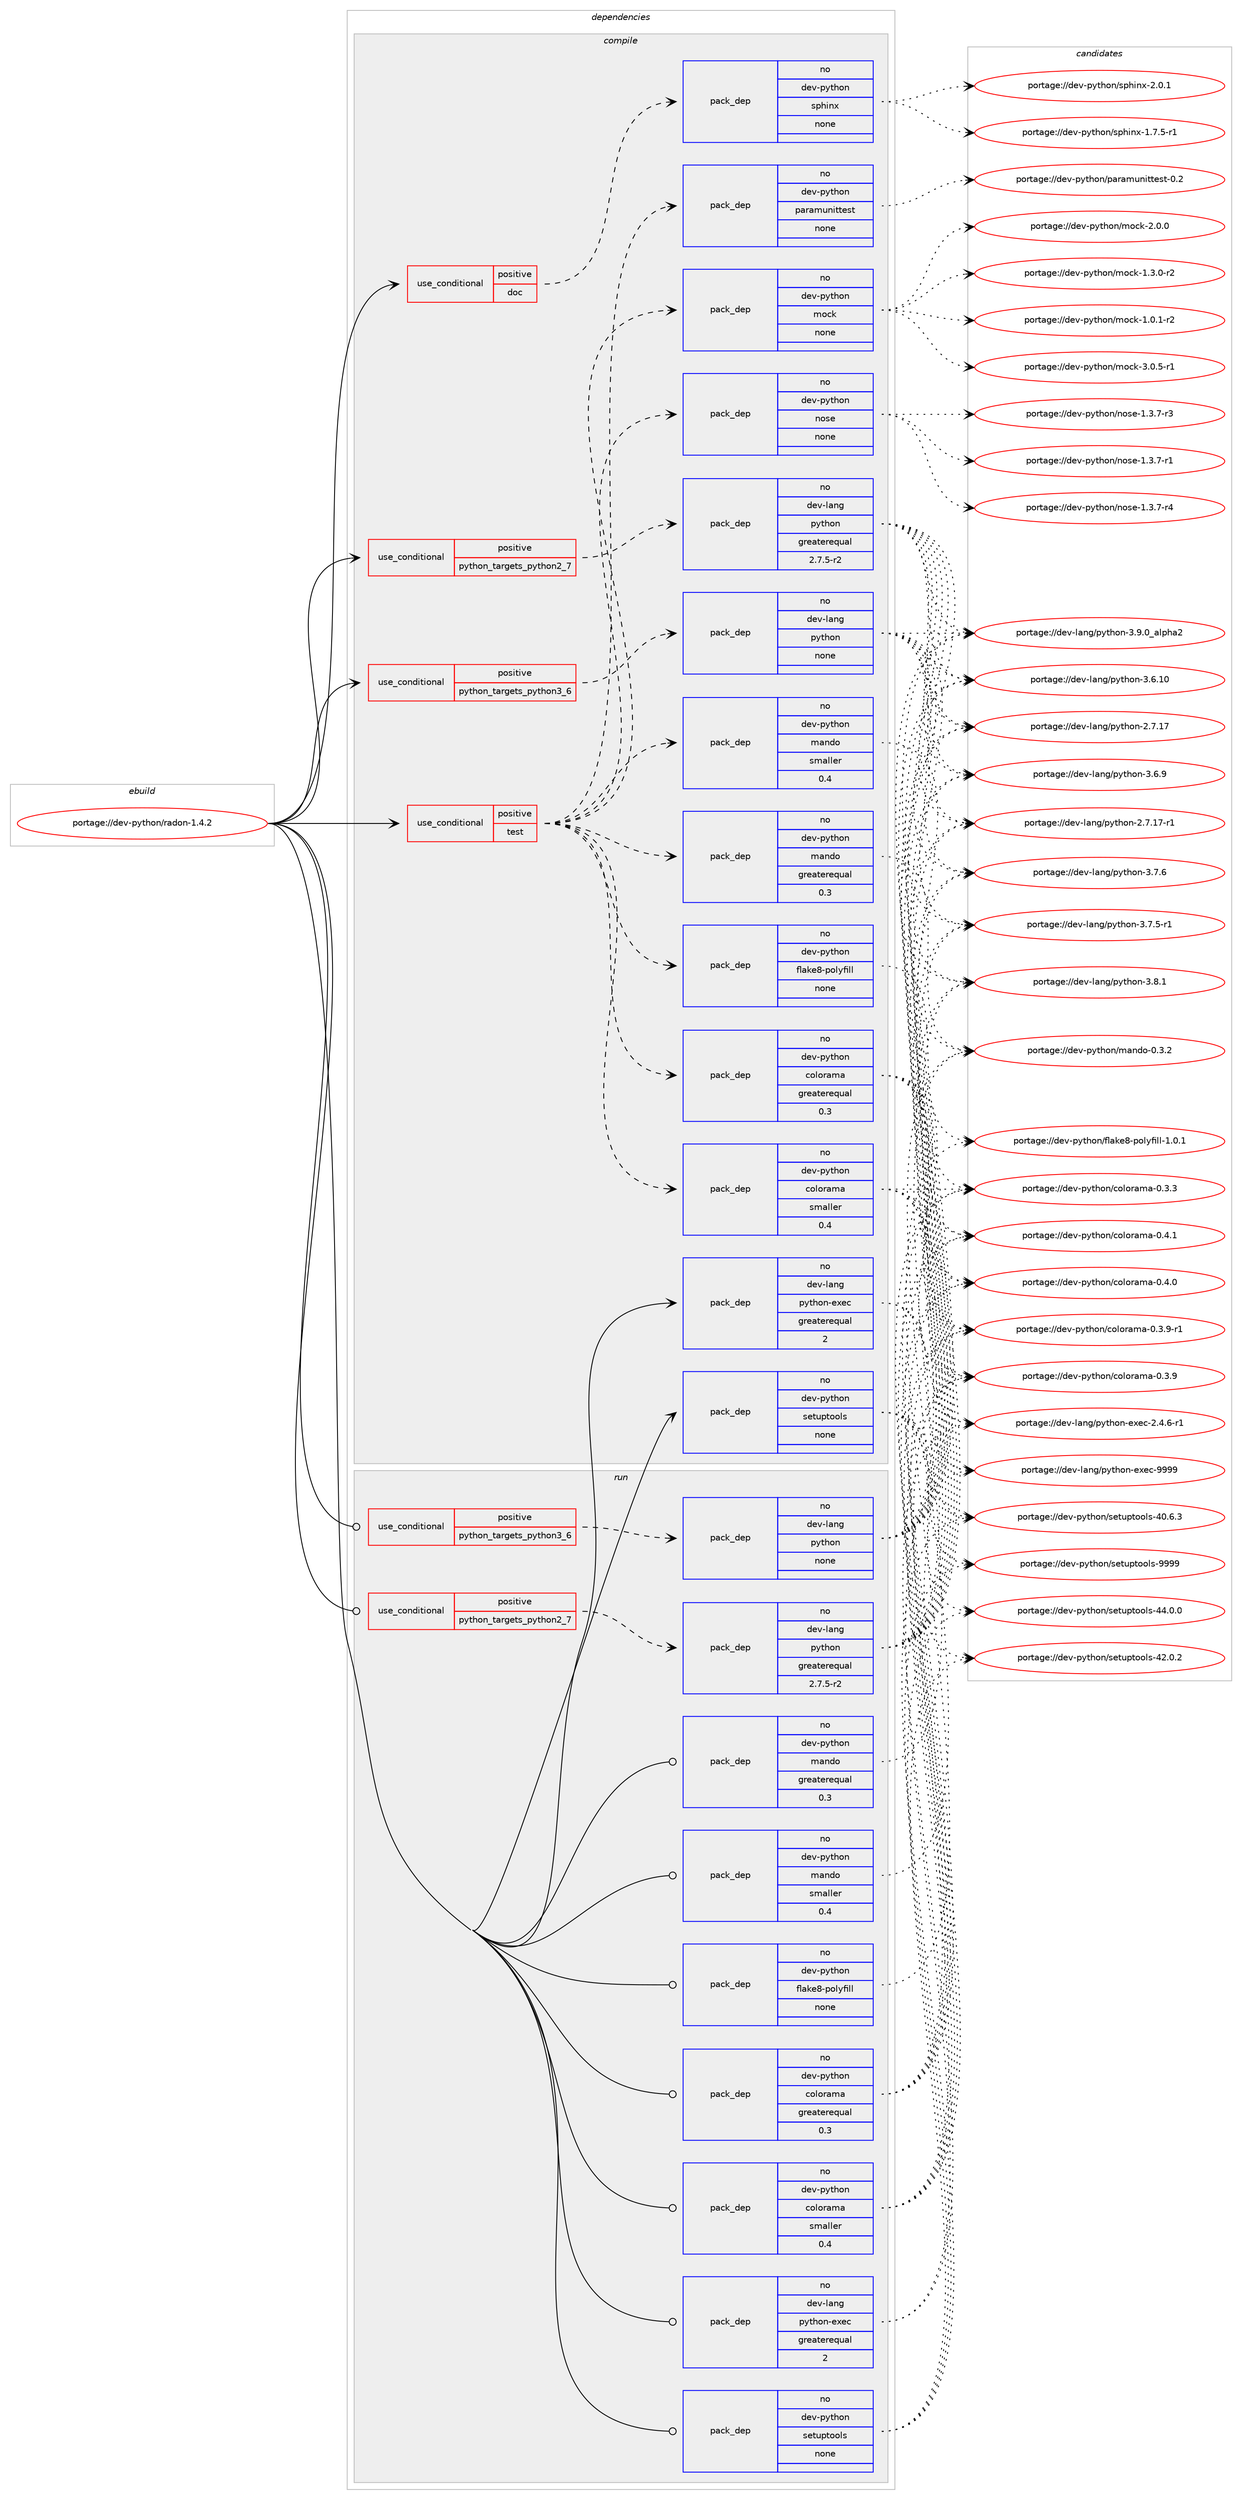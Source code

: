 digraph prolog {

# *************
# Graph options
# *************

newrank=true;
concentrate=true;
compound=true;
graph [rankdir=LR,fontname=Helvetica,fontsize=10,ranksep=1.5];#, ranksep=2.5, nodesep=0.2];
edge  [arrowhead=vee];
node  [fontname=Helvetica,fontsize=10];

# **********
# The ebuild
# **********

subgraph cluster_leftcol {
color=gray;
label=<<i>ebuild</i>>;
id [label="portage://dev-python/radon-1.4.2", color=red, width=4, href="../dev-python/radon-1.4.2.svg"];
}

# ****************
# The dependencies
# ****************

subgraph cluster_midcol {
color=gray;
label=<<i>dependencies</i>>;
subgraph cluster_compile {
fillcolor="#eeeeee";
style=filled;
label=<<i>compile</i>>;
subgraph cond106989 {
dependency429046 [label=<<TABLE BORDER="0" CELLBORDER="1" CELLSPACING="0" CELLPADDING="4"><TR><TD ROWSPAN="3" CELLPADDING="10">use_conditional</TD></TR><TR><TD>positive</TD></TR><TR><TD>doc</TD></TR></TABLE>>, shape=none, color=red];
subgraph pack317156 {
dependency429047 [label=<<TABLE BORDER="0" CELLBORDER="1" CELLSPACING="0" CELLPADDING="4" WIDTH="220"><TR><TD ROWSPAN="6" CELLPADDING="30">pack_dep</TD></TR><TR><TD WIDTH="110">no</TD></TR><TR><TD>dev-python</TD></TR><TR><TD>sphinx</TD></TR><TR><TD>none</TD></TR><TR><TD></TD></TR></TABLE>>, shape=none, color=blue];
}
dependency429046:e -> dependency429047:w [weight=20,style="dashed",arrowhead="vee"];
}
id:e -> dependency429046:w [weight=20,style="solid",arrowhead="vee"];
subgraph cond106990 {
dependency429048 [label=<<TABLE BORDER="0" CELLBORDER="1" CELLSPACING="0" CELLPADDING="4"><TR><TD ROWSPAN="3" CELLPADDING="10">use_conditional</TD></TR><TR><TD>positive</TD></TR><TR><TD>python_targets_python2_7</TD></TR></TABLE>>, shape=none, color=red];
subgraph pack317157 {
dependency429049 [label=<<TABLE BORDER="0" CELLBORDER="1" CELLSPACING="0" CELLPADDING="4" WIDTH="220"><TR><TD ROWSPAN="6" CELLPADDING="30">pack_dep</TD></TR><TR><TD WIDTH="110">no</TD></TR><TR><TD>dev-lang</TD></TR><TR><TD>python</TD></TR><TR><TD>greaterequal</TD></TR><TR><TD>2.7.5-r2</TD></TR></TABLE>>, shape=none, color=blue];
}
dependency429048:e -> dependency429049:w [weight=20,style="dashed",arrowhead="vee"];
}
id:e -> dependency429048:w [weight=20,style="solid",arrowhead="vee"];
subgraph cond106991 {
dependency429050 [label=<<TABLE BORDER="0" CELLBORDER="1" CELLSPACING="0" CELLPADDING="4"><TR><TD ROWSPAN="3" CELLPADDING="10">use_conditional</TD></TR><TR><TD>positive</TD></TR><TR><TD>python_targets_python3_6</TD></TR></TABLE>>, shape=none, color=red];
subgraph pack317158 {
dependency429051 [label=<<TABLE BORDER="0" CELLBORDER="1" CELLSPACING="0" CELLPADDING="4" WIDTH="220"><TR><TD ROWSPAN="6" CELLPADDING="30">pack_dep</TD></TR><TR><TD WIDTH="110">no</TD></TR><TR><TD>dev-lang</TD></TR><TR><TD>python</TD></TR><TR><TD>none</TD></TR><TR><TD></TD></TR></TABLE>>, shape=none, color=blue];
}
dependency429050:e -> dependency429051:w [weight=20,style="dashed",arrowhead="vee"];
}
id:e -> dependency429050:w [weight=20,style="solid",arrowhead="vee"];
subgraph cond106992 {
dependency429052 [label=<<TABLE BORDER="0" CELLBORDER="1" CELLSPACING="0" CELLPADDING="4"><TR><TD ROWSPAN="3" CELLPADDING="10">use_conditional</TD></TR><TR><TD>positive</TD></TR><TR><TD>test</TD></TR></TABLE>>, shape=none, color=red];
subgraph pack317159 {
dependency429053 [label=<<TABLE BORDER="0" CELLBORDER="1" CELLSPACING="0" CELLPADDING="4" WIDTH="220"><TR><TD ROWSPAN="6" CELLPADDING="30">pack_dep</TD></TR><TR><TD WIDTH="110">no</TD></TR><TR><TD>dev-python</TD></TR><TR><TD>colorama</TD></TR><TR><TD>greaterequal</TD></TR><TR><TD>0.3</TD></TR></TABLE>>, shape=none, color=blue];
}
dependency429052:e -> dependency429053:w [weight=20,style="dashed",arrowhead="vee"];
subgraph pack317160 {
dependency429054 [label=<<TABLE BORDER="0" CELLBORDER="1" CELLSPACING="0" CELLPADDING="4" WIDTH="220"><TR><TD ROWSPAN="6" CELLPADDING="30">pack_dep</TD></TR><TR><TD WIDTH="110">no</TD></TR><TR><TD>dev-python</TD></TR><TR><TD>colorama</TD></TR><TR><TD>smaller</TD></TR><TR><TD>0.4</TD></TR></TABLE>>, shape=none, color=blue];
}
dependency429052:e -> dependency429054:w [weight=20,style="dashed",arrowhead="vee"];
subgraph pack317161 {
dependency429055 [label=<<TABLE BORDER="0" CELLBORDER="1" CELLSPACING="0" CELLPADDING="4" WIDTH="220"><TR><TD ROWSPAN="6" CELLPADDING="30">pack_dep</TD></TR><TR><TD WIDTH="110">no</TD></TR><TR><TD>dev-python</TD></TR><TR><TD>flake8-polyfill</TD></TR><TR><TD>none</TD></TR><TR><TD></TD></TR></TABLE>>, shape=none, color=blue];
}
dependency429052:e -> dependency429055:w [weight=20,style="dashed",arrowhead="vee"];
subgraph pack317162 {
dependency429056 [label=<<TABLE BORDER="0" CELLBORDER="1" CELLSPACING="0" CELLPADDING="4" WIDTH="220"><TR><TD ROWSPAN="6" CELLPADDING="30">pack_dep</TD></TR><TR><TD WIDTH="110">no</TD></TR><TR><TD>dev-python</TD></TR><TR><TD>mando</TD></TR><TR><TD>greaterequal</TD></TR><TR><TD>0.3</TD></TR></TABLE>>, shape=none, color=blue];
}
dependency429052:e -> dependency429056:w [weight=20,style="dashed",arrowhead="vee"];
subgraph pack317163 {
dependency429057 [label=<<TABLE BORDER="0" CELLBORDER="1" CELLSPACING="0" CELLPADDING="4" WIDTH="220"><TR><TD ROWSPAN="6" CELLPADDING="30">pack_dep</TD></TR><TR><TD WIDTH="110">no</TD></TR><TR><TD>dev-python</TD></TR><TR><TD>mando</TD></TR><TR><TD>smaller</TD></TR><TR><TD>0.4</TD></TR></TABLE>>, shape=none, color=blue];
}
dependency429052:e -> dependency429057:w [weight=20,style="dashed",arrowhead="vee"];
subgraph pack317164 {
dependency429058 [label=<<TABLE BORDER="0" CELLBORDER="1" CELLSPACING="0" CELLPADDING="4" WIDTH="220"><TR><TD ROWSPAN="6" CELLPADDING="30">pack_dep</TD></TR><TR><TD WIDTH="110">no</TD></TR><TR><TD>dev-python</TD></TR><TR><TD>nose</TD></TR><TR><TD>none</TD></TR><TR><TD></TD></TR></TABLE>>, shape=none, color=blue];
}
dependency429052:e -> dependency429058:w [weight=20,style="dashed",arrowhead="vee"];
subgraph pack317165 {
dependency429059 [label=<<TABLE BORDER="0" CELLBORDER="1" CELLSPACING="0" CELLPADDING="4" WIDTH="220"><TR><TD ROWSPAN="6" CELLPADDING="30">pack_dep</TD></TR><TR><TD WIDTH="110">no</TD></TR><TR><TD>dev-python</TD></TR><TR><TD>mock</TD></TR><TR><TD>none</TD></TR><TR><TD></TD></TR></TABLE>>, shape=none, color=blue];
}
dependency429052:e -> dependency429059:w [weight=20,style="dashed",arrowhead="vee"];
subgraph pack317166 {
dependency429060 [label=<<TABLE BORDER="0" CELLBORDER="1" CELLSPACING="0" CELLPADDING="4" WIDTH="220"><TR><TD ROWSPAN="6" CELLPADDING="30">pack_dep</TD></TR><TR><TD WIDTH="110">no</TD></TR><TR><TD>dev-python</TD></TR><TR><TD>paramunittest</TD></TR><TR><TD>none</TD></TR><TR><TD></TD></TR></TABLE>>, shape=none, color=blue];
}
dependency429052:e -> dependency429060:w [weight=20,style="dashed",arrowhead="vee"];
}
id:e -> dependency429052:w [weight=20,style="solid",arrowhead="vee"];
subgraph pack317167 {
dependency429061 [label=<<TABLE BORDER="0" CELLBORDER="1" CELLSPACING="0" CELLPADDING="4" WIDTH="220"><TR><TD ROWSPAN="6" CELLPADDING="30">pack_dep</TD></TR><TR><TD WIDTH="110">no</TD></TR><TR><TD>dev-lang</TD></TR><TR><TD>python-exec</TD></TR><TR><TD>greaterequal</TD></TR><TR><TD>2</TD></TR></TABLE>>, shape=none, color=blue];
}
id:e -> dependency429061:w [weight=20,style="solid",arrowhead="vee"];
subgraph pack317168 {
dependency429062 [label=<<TABLE BORDER="0" CELLBORDER="1" CELLSPACING="0" CELLPADDING="4" WIDTH="220"><TR><TD ROWSPAN="6" CELLPADDING="30">pack_dep</TD></TR><TR><TD WIDTH="110">no</TD></TR><TR><TD>dev-python</TD></TR><TR><TD>setuptools</TD></TR><TR><TD>none</TD></TR><TR><TD></TD></TR></TABLE>>, shape=none, color=blue];
}
id:e -> dependency429062:w [weight=20,style="solid",arrowhead="vee"];
}
subgraph cluster_compileandrun {
fillcolor="#eeeeee";
style=filled;
label=<<i>compile and run</i>>;
}
subgraph cluster_run {
fillcolor="#eeeeee";
style=filled;
label=<<i>run</i>>;
subgraph cond106993 {
dependency429063 [label=<<TABLE BORDER="0" CELLBORDER="1" CELLSPACING="0" CELLPADDING="4"><TR><TD ROWSPAN="3" CELLPADDING="10">use_conditional</TD></TR><TR><TD>positive</TD></TR><TR><TD>python_targets_python2_7</TD></TR></TABLE>>, shape=none, color=red];
subgraph pack317169 {
dependency429064 [label=<<TABLE BORDER="0" CELLBORDER="1" CELLSPACING="0" CELLPADDING="4" WIDTH="220"><TR><TD ROWSPAN="6" CELLPADDING="30">pack_dep</TD></TR><TR><TD WIDTH="110">no</TD></TR><TR><TD>dev-lang</TD></TR><TR><TD>python</TD></TR><TR><TD>greaterequal</TD></TR><TR><TD>2.7.5-r2</TD></TR></TABLE>>, shape=none, color=blue];
}
dependency429063:e -> dependency429064:w [weight=20,style="dashed",arrowhead="vee"];
}
id:e -> dependency429063:w [weight=20,style="solid",arrowhead="odot"];
subgraph cond106994 {
dependency429065 [label=<<TABLE BORDER="0" CELLBORDER="1" CELLSPACING="0" CELLPADDING="4"><TR><TD ROWSPAN="3" CELLPADDING="10">use_conditional</TD></TR><TR><TD>positive</TD></TR><TR><TD>python_targets_python3_6</TD></TR></TABLE>>, shape=none, color=red];
subgraph pack317170 {
dependency429066 [label=<<TABLE BORDER="0" CELLBORDER="1" CELLSPACING="0" CELLPADDING="4" WIDTH="220"><TR><TD ROWSPAN="6" CELLPADDING="30">pack_dep</TD></TR><TR><TD WIDTH="110">no</TD></TR><TR><TD>dev-lang</TD></TR><TR><TD>python</TD></TR><TR><TD>none</TD></TR><TR><TD></TD></TR></TABLE>>, shape=none, color=blue];
}
dependency429065:e -> dependency429066:w [weight=20,style="dashed",arrowhead="vee"];
}
id:e -> dependency429065:w [weight=20,style="solid",arrowhead="odot"];
subgraph pack317171 {
dependency429067 [label=<<TABLE BORDER="0" CELLBORDER="1" CELLSPACING="0" CELLPADDING="4" WIDTH="220"><TR><TD ROWSPAN="6" CELLPADDING="30">pack_dep</TD></TR><TR><TD WIDTH="110">no</TD></TR><TR><TD>dev-lang</TD></TR><TR><TD>python-exec</TD></TR><TR><TD>greaterequal</TD></TR><TR><TD>2</TD></TR></TABLE>>, shape=none, color=blue];
}
id:e -> dependency429067:w [weight=20,style="solid",arrowhead="odot"];
subgraph pack317172 {
dependency429068 [label=<<TABLE BORDER="0" CELLBORDER="1" CELLSPACING="0" CELLPADDING="4" WIDTH="220"><TR><TD ROWSPAN="6" CELLPADDING="30">pack_dep</TD></TR><TR><TD WIDTH="110">no</TD></TR><TR><TD>dev-python</TD></TR><TR><TD>colorama</TD></TR><TR><TD>greaterequal</TD></TR><TR><TD>0.3</TD></TR></TABLE>>, shape=none, color=blue];
}
id:e -> dependency429068:w [weight=20,style="solid",arrowhead="odot"];
subgraph pack317173 {
dependency429069 [label=<<TABLE BORDER="0" CELLBORDER="1" CELLSPACING="0" CELLPADDING="4" WIDTH="220"><TR><TD ROWSPAN="6" CELLPADDING="30">pack_dep</TD></TR><TR><TD WIDTH="110">no</TD></TR><TR><TD>dev-python</TD></TR><TR><TD>colorama</TD></TR><TR><TD>smaller</TD></TR><TR><TD>0.4</TD></TR></TABLE>>, shape=none, color=blue];
}
id:e -> dependency429069:w [weight=20,style="solid",arrowhead="odot"];
subgraph pack317174 {
dependency429070 [label=<<TABLE BORDER="0" CELLBORDER="1" CELLSPACING="0" CELLPADDING="4" WIDTH="220"><TR><TD ROWSPAN="6" CELLPADDING="30">pack_dep</TD></TR><TR><TD WIDTH="110">no</TD></TR><TR><TD>dev-python</TD></TR><TR><TD>flake8-polyfill</TD></TR><TR><TD>none</TD></TR><TR><TD></TD></TR></TABLE>>, shape=none, color=blue];
}
id:e -> dependency429070:w [weight=20,style="solid",arrowhead="odot"];
subgraph pack317175 {
dependency429071 [label=<<TABLE BORDER="0" CELLBORDER="1" CELLSPACING="0" CELLPADDING="4" WIDTH="220"><TR><TD ROWSPAN="6" CELLPADDING="30">pack_dep</TD></TR><TR><TD WIDTH="110">no</TD></TR><TR><TD>dev-python</TD></TR><TR><TD>mando</TD></TR><TR><TD>greaterequal</TD></TR><TR><TD>0.3</TD></TR></TABLE>>, shape=none, color=blue];
}
id:e -> dependency429071:w [weight=20,style="solid",arrowhead="odot"];
subgraph pack317176 {
dependency429072 [label=<<TABLE BORDER="0" CELLBORDER="1" CELLSPACING="0" CELLPADDING="4" WIDTH="220"><TR><TD ROWSPAN="6" CELLPADDING="30">pack_dep</TD></TR><TR><TD WIDTH="110">no</TD></TR><TR><TD>dev-python</TD></TR><TR><TD>mando</TD></TR><TR><TD>smaller</TD></TR><TR><TD>0.4</TD></TR></TABLE>>, shape=none, color=blue];
}
id:e -> dependency429072:w [weight=20,style="solid",arrowhead="odot"];
subgraph pack317177 {
dependency429073 [label=<<TABLE BORDER="0" CELLBORDER="1" CELLSPACING="0" CELLPADDING="4" WIDTH="220"><TR><TD ROWSPAN="6" CELLPADDING="30">pack_dep</TD></TR><TR><TD WIDTH="110">no</TD></TR><TR><TD>dev-python</TD></TR><TR><TD>setuptools</TD></TR><TR><TD>none</TD></TR><TR><TD></TD></TR></TABLE>>, shape=none, color=blue];
}
id:e -> dependency429073:w [weight=20,style="solid",arrowhead="odot"];
}
}

# **************
# The candidates
# **************

subgraph cluster_choices {
rank=same;
color=gray;
label=<<i>candidates</i>>;

subgraph choice317156 {
color=black;
nodesep=1;
choice1001011184511212111610411111047115112104105110120455046484649 [label="portage://dev-python/sphinx-2.0.1", color=red, width=4,href="../dev-python/sphinx-2.0.1.svg"];
choice10010111845112121116104111110471151121041051101204549465546534511449 [label="portage://dev-python/sphinx-1.7.5-r1", color=red, width=4,href="../dev-python/sphinx-1.7.5-r1.svg"];
dependency429047:e -> choice1001011184511212111610411111047115112104105110120455046484649:w [style=dotted,weight="100"];
dependency429047:e -> choice10010111845112121116104111110471151121041051101204549465546534511449:w [style=dotted,weight="100"];
}
subgraph choice317157 {
color=black;
nodesep=1;
choice10010111845108971101034711212111610411111045514657464895971081121049750 [label="portage://dev-lang/python-3.9.0_alpha2", color=red, width=4,href="../dev-lang/python-3.9.0_alpha2.svg"];
choice100101118451089711010347112121116104111110455146564649 [label="portage://dev-lang/python-3.8.1", color=red, width=4,href="../dev-lang/python-3.8.1.svg"];
choice100101118451089711010347112121116104111110455146554654 [label="portage://dev-lang/python-3.7.6", color=red, width=4,href="../dev-lang/python-3.7.6.svg"];
choice1001011184510897110103471121211161041111104551465546534511449 [label="portage://dev-lang/python-3.7.5-r1", color=red, width=4,href="../dev-lang/python-3.7.5-r1.svg"];
choice100101118451089711010347112121116104111110455146544657 [label="portage://dev-lang/python-3.6.9", color=red, width=4,href="../dev-lang/python-3.6.9.svg"];
choice10010111845108971101034711212111610411111045514654464948 [label="portage://dev-lang/python-3.6.10", color=red, width=4,href="../dev-lang/python-3.6.10.svg"];
choice100101118451089711010347112121116104111110455046554649554511449 [label="portage://dev-lang/python-2.7.17-r1", color=red, width=4,href="../dev-lang/python-2.7.17-r1.svg"];
choice10010111845108971101034711212111610411111045504655464955 [label="portage://dev-lang/python-2.7.17", color=red, width=4,href="../dev-lang/python-2.7.17.svg"];
dependency429049:e -> choice10010111845108971101034711212111610411111045514657464895971081121049750:w [style=dotted,weight="100"];
dependency429049:e -> choice100101118451089711010347112121116104111110455146564649:w [style=dotted,weight="100"];
dependency429049:e -> choice100101118451089711010347112121116104111110455146554654:w [style=dotted,weight="100"];
dependency429049:e -> choice1001011184510897110103471121211161041111104551465546534511449:w [style=dotted,weight="100"];
dependency429049:e -> choice100101118451089711010347112121116104111110455146544657:w [style=dotted,weight="100"];
dependency429049:e -> choice10010111845108971101034711212111610411111045514654464948:w [style=dotted,weight="100"];
dependency429049:e -> choice100101118451089711010347112121116104111110455046554649554511449:w [style=dotted,weight="100"];
dependency429049:e -> choice10010111845108971101034711212111610411111045504655464955:w [style=dotted,weight="100"];
}
subgraph choice317158 {
color=black;
nodesep=1;
choice10010111845108971101034711212111610411111045514657464895971081121049750 [label="portage://dev-lang/python-3.9.0_alpha2", color=red, width=4,href="../dev-lang/python-3.9.0_alpha2.svg"];
choice100101118451089711010347112121116104111110455146564649 [label="portage://dev-lang/python-3.8.1", color=red, width=4,href="../dev-lang/python-3.8.1.svg"];
choice100101118451089711010347112121116104111110455146554654 [label="portage://dev-lang/python-3.7.6", color=red, width=4,href="../dev-lang/python-3.7.6.svg"];
choice1001011184510897110103471121211161041111104551465546534511449 [label="portage://dev-lang/python-3.7.5-r1", color=red, width=4,href="../dev-lang/python-3.7.5-r1.svg"];
choice100101118451089711010347112121116104111110455146544657 [label="portage://dev-lang/python-3.6.9", color=red, width=4,href="../dev-lang/python-3.6.9.svg"];
choice10010111845108971101034711212111610411111045514654464948 [label="portage://dev-lang/python-3.6.10", color=red, width=4,href="../dev-lang/python-3.6.10.svg"];
choice100101118451089711010347112121116104111110455046554649554511449 [label="portage://dev-lang/python-2.7.17-r1", color=red, width=4,href="../dev-lang/python-2.7.17-r1.svg"];
choice10010111845108971101034711212111610411111045504655464955 [label="portage://dev-lang/python-2.7.17", color=red, width=4,href="../dev-lang/python-2.7.17.svg"];
dependency429051:e -> choice10010111845108971101034711212111610411111045514657464895971081121049750:w [style=dotted,weight="100"];
dependency429051:e -> choice100101118451089711010347112121116104111110455146564649:w [style=dotted,weight="100"];
dependency429051:e -> choice100101118451089711010347112121116104111110455146554654:w [style=dotted,weight="100"];
dependency429051:e -> choice1001011184510897110103471121211161041111104551465546534511449:w [style=dotted,weight="100"];
dependency429051:e -> choice100101118451089711010347112121116104111110455146544657:w [style=dotted,weight="100"];
dependency429051:e -> choice10010111845108971101034711212111610411111045514654464948:w [style=dotted,weight="100"];
dependency429051:e -> choice100101118451089711010347112121116104111110455046554649554511449:w [style=dotted,weight="100"];
dependency429051:e -> choice10010111845108971101034711212111610411111045504655464955:w [style=dotted,weight="100"];
}
subgraph choice317159 {
color=black;
nodesep=1;
choice1001011184511212111610411111047991111081111149710997454846524649 [label="portage://dev-python/colorama-0.4.1", color=red, width=4,href="../dev-python/colorama-0.4.1.svg"];
choice1001011184511212111610411111047991111081111149710997454846524648 [label="portage://dev-python/colorama-0.4.0", color=red, width=4,href="../dev-python/colorama-0.4.0.svg"];
choice10010111845112121116104111110479911110811111497109974548465146574511449 [label="portage://dev-python/colorama-0.3.9-r1", color=red, width=4,href="../dev-python/colorama-0.3.9-r1.svg"];
choice1001011184511212111610411111047991111081111149710997454846514657 [label="portage://dev-python/colorama-0.3.9", color=red, width=4,href="../dev-python/colorama-0.3.9.svg"];
choice1001011184511212111610411111047991111081111149710997454846514651 [label="portage://dev-python/colorama-0.3.3", color=red, width=4,href="../dev-python/colorama-0.3.3.svg"];
dependency429053:e -> choice1001011184511212111610411111047991111081111149710997454846524649:w [style=dotted,weight="100"];
dependency429053:e -> choice1001011184511212111610411111047991111081111149710997454846524648:w [style=dotted,weight="100"];
dependency429053:e -> choice10010111845112121116104111110479911110811111497109974548465146574511449:w [style=dotted,weight="100"];
dependency429053:e -> choice1001011184511212111610411111047991111081111149710997454846514657:w [style=dotted,weight="100"];
dependency429053:e -> choice1001011184511212111610411111047991111081111149710997454846514651:w [style=dotted,weight="100"];
}
subgraph choice317160 {
color=black;
nodesep=1;
choice1001011184511212111610411111047991111081111149710997454846524649 [label="portage://dev-python/colorama-0.4.1", color=red, width=4,href="../dev-python/colorama-0.4.1.svg"];
choice1001011184511212111610411111047991111081111149710997454846524648 [label="portage://dev-python/colorama-0.4.0", color=red, width=4,href="../dev-python/colorama-0.4.0.svg"];
choice10010111845112121116104111110479911110811111497109974548465146574511449 [label="portage://dev-python/colorama-0.3.9-r1", color=red, width=4,href="../dev-python/colorama-0.3.9-r1.svg"];
choice1001011184511212111610411111047991111081111149710997454846514657 [label="portage://dev-python/colorama-0.3.9", color=red, width=4,href="../dev-python/colorama-0.3.9.svg"];
choice1001011184511212111610411111047991111081111149710997454846514651 [label="portage://dev-python/colorama-0.3.3", color=red, width=4,href="../dev-python/colorama-0.3.3.svg"];
dependency429054:e -> choice1001011184511212111610411111047991111081111149710997454846524649:w [style=dotted,weight="100"];
dependency429054:e -> choice1001011184511212111610411111047991111081111149710997454846524648:w [style=dotted,weight="100"];
dependency429054:e -> choice10010111845112121116104111110479911110811111497109974548465146574511449:w [style=dotted,weight="100"];
dependency429054:e -> choice1001011184511212111610411111047991111081111149710997454846514657:w [style=dotted,weight="100"];
dependency429054:e -> choice1001011184511212111610411111047991111081111149710997454846514651:w [style=dotted,weight="100"];
}
subgraph choice317161 {
color=black;
nodesep=1;
choice1001011184511212111610411111047102108971071015645112111108121102105108108454946484649 [label="portage://dev-python/flake8-polyfill-1.0.1", color=red, width=4,href="../dev-python/flake8-polyfill-1.0.1.svg"];
dependency429055:e -> choice1001011184511212111610411111047102108971071015645112111108121102105108108454946484649:w [style=dotted,weight="100"];
}
subgraph choice317162 {
color=black;
nodesep=1;
choice100101118451121211161041111104710997110100111454846514650 [label="portage://dev-python/mando-0.3.2", color=red, width=4,href="../dev-python/mando-0.3.2.svg"];
dependency429056:e -> choice100101118451121211161041111104710997110100111454846514650:w [style=dotted,weight="100"];
}
subgraph choice317163 {
color=black;
nodesep=1;
choice100101118451121211161041111104710997110100111454846514650 [label="portage://dev-python/mando-0.3.2", color=red, width=4,href="../dev-python/mando-0.3.2.svg"];
dependency429057:e -> choice100101118451121211161041111104710997110100111454846514650:w [style=dotted,weight="100"];
}
subgraph choice317164 {
color=black;
nodesep=1;
choice10010111845112121116104111110471101111151014549465146554511452 [label="portage://dev-python/nose-1.3.7-r4", color=red, width=4,href="../dev-python/nose-1.3.7-r4.svg"];
choice10010111845112121116104111110471101111151014549465146554511451 [label="portage://dev-python/nose-1.3.7-r3", color=red, width=4,href="../dev-python/nose-1.3.7-r3.svg"];
choice10010111845112121116104111110471101111151014549465146554511449 [label="portage://dev-python/nose-1.3.7-r1", color=red, width=4,href="../dev-python/nose-1.3.7-r1.svg"];
dependency429058:e -> choice10010111845112121116104111110471101111151014549465146554511452:w [style=dotted,weight="100"];
dependency429058:e -> choice10010111845112121116104111110471101111151014549465146554511451:w [style=dotted,weight="100"];
dependency429058:e -> choice10010111845112121116104111110471101111151014549465146554511449:w [style=dotted,weight="100"];
}
subgraph choice317165 {
color=black;
nodesep=1;
choice1001011184511212111610411111047109111991074551464846534511449 [label="portage://dev-python/mock-3.0.5-r1", color=red, width=4,href="../dev-python/mock-3.0.5-r1.svg"];
choice100101118451121211161041111104710911199107455046484648 [label="portage://dev-python/mock-2.0.0", color=red, width=4,href="../dev-python/mock-2.0.0.svg"];
choice1001011184511212111610411111047109111991074549465146484511450 [label="portage://dev-python/mock-1.3.0-r2", color=red, width=4,href="../dev-python/mock-1.3.0-r2.svg"];
choice1001011184511212111610411111047109111991074549464846494511450 [label="portage://dev-python/mock-1.0.1-r2", color=red, width=4,href="../dev-python/mock-1.0.1-r2.svg"];
dependency429059:e -> choice1001011184511212111610411111047109111991074551464846534511449:w [style=dotted,weight="100"];
dependency429059:e -> choice100101118451121211161041111104710911199107455046484648:w [style=dotted,weight="100"];
dependency429059:e -> choice1001011184511212111610411111047109111991074549465146484511450:w [style=dotted,weight="100"];
dependency429059:e -> choice1001011184511212111610411111047109111991074549464846494511450:w [style=dotted,weight="100"];
}
subgraph choice317166 {
color=black;
nodesep=1;
choice1001011184511212111610411111047112971149710911711010511611610111511645484650 [label="portage://dev-python/paramunittest-0.2", color=red, width=4,href="../dev-python/paramunittest-0.2.svg"];
dependency429060:e -> choice1001011184511212111610411111047112971149710911711010511611610111511645484650:w [style=dotted,weight="100"];
}
subgraph choice317167 {
color=black;
nodesep=1;
choice10010111845108971101034711212111610411111045101120101994557575757 [label="portage://dev-lang/python-exec-9999", color=red, width=4,href="../dev-lang/python-exec-9999.svg"];
choice10010111845108971101034711212111610411111045101120101994550465246544511449 [label="portage://dev-lang/python-exec-2.4.6-r1", color=red, width=4,href="../dev-lang/python-exec-2.4.6-r1.svg"];
dependency429061:e -> choice10010111845108971101034711212111610411111045101120101994557575757:w [style=dotted,weight="100"];
dependency429061:e -> choice10010111845108971101034711212111610411111045101120101994550465246544511449:w [style=dotted,weight="100"];
}
subgraph choice317168 {
color=black;
nodesep=1;
choice10010111845112121116104111110471151011161171121161111111081154557575757 [label="portage://dev-python/setuptools-9999", color=red, width=4,href="../dev-python/setuptools-9999.svg"];
choice100101118451121211161041111104711510111611711211611111110811545525246484648 [label="portage://dev-python/setuptools-44.0.0", color=red, width=4,href="../dev-python/setuptools-44.0.0.svg"];
choice100101118451121211161041111104711510111611711211611111110811545525046484650 [label="portage://dev-python/setuptools-42.0.2", color=red, width=4,href="../dev-python/setuptools-42.0.2.svg"];
choice100101118451121211161041111104711510111611711211611111110811545524846544651 [label="portage://dev-python/setuptools-40.6.3", color=red, width=4,href="../dev-python/setuptools-40.6.3.svg"];
dependency429062:e -> choice10010111845112121116104111110471151011161171121161111111081154557575757:w [style=dotted,weight="100"];
dependency429062:e -> choice100101118451121211161041111104711510111611711211611111110811545525246484648:w [style=dotted,weight="100"];
dependency429062:e -> choice100101118451121211161041111104711510111611711211611111110811545525046484650:w [style=dotted,weight="100"];
dependency429062:e -> choice100101118451121211161041111104711510111611711211611111110811545524846544651:w [style=dotted,weight="100"];
}
subgraph choice317169 {
color=black;
nodesep=1;
choice10010111845108971101034711212111610411111045514657464895971081121049750 [label="portage://dev-lang/python-3.9.0_alpha2", color=red, width=4,href="../dev-lang/python-3.9.0_alpha2.svg"];
choice100101118451089711010347112121116104111110455146564649 [label="portage://dev-lang/python-3.8.1", color=red, width=4,href="../dev-lang/python-3.8.1.svg"];
choice100101118451089711010347112121116104111110455146554654 [label="portage://dev-lang/python-3.7.6", color=red, width=4,href="../dev-lang/python-3.7.6.svg"];
choice1001011184510897110103471121211161041111104551465546534511449 [label="portage://dev-lang/python-3.7.5-r1", color=red, width=4,href="../dev-lang/python-3.7.5-r1.svg"];
choice100101118451089711010347112121116104111110455146544657 [label="portage://dev-lang/python-3.6.9", color=red, width=4,href="../dev-lang/python-3.6.9.svg"];
choice10010111845108971101034711212111610411111045514654464948 [label="portage://dev-lang/python-3.6.10", color=red, width=4,href="../dev-lang/python-3.6.10.svg"];
choice100101118451089711010347112121116104111110455046554649554511449 [label="portage://dev-lang/python-2.7.17-r1", color=red, width=4,href="../dev-lang/python-2.7.17-r1.svg"];
choice10010111845108971101034711212111610411111045504655464955 [label="portage://dev-lang/python-2.7.17", color=red, width=4,href="../dev-lang/python-2.7.17.svg"];
dependency429064:e -> choice10010111845108971101034711212111610411111045514657464895971081121049750:w [style=dotted,weight="100"];
dependency429064:e -> choice100101118451089711010347112121116104111110455146564649:w [style=dotted,weight="100"];
dependency429064:e -> choice100101118451089711010347112121116104111110455146554654:w [style=dotted,weight="100"];
dependency429064:e -> choice1001011184510897110103471121211161041111104551465546534511449:w [style=dotted,weight="100"];
dependency429064:e -> choice100101118451089711010347112121116104111110455146544657:w [style=dotted,weight="100"];
dependency429064:e -> choice10010111845108971101034711212111610411111045514654464948:w [style=dotted,weight="100"];
dependency429064:e -> choice100101118451089711010347112121116104111110455046554649554511449:w [style=dotted,weight="100"];
dependency429064:e -> choice10010111845108971101034711212111610411111045504655464955:w [style=dotted,weight="100"];
}
subgraph choice317170 {
color=black;
nodesep=1;
choice10010111845108971101034711212111610411111045514657464895971081121049750 [label="portage://dev-lang/python-3.9.0_alpha2", color=red, width=4,href="../dev-lang/python-3.9.0_alpha2.svg"];
choice100101118451089711010347112121116104111110455146564649 [label="portage://dev-lang/python-3.8.1", color=red, width=4,href="../dev-lang/python-3.8.1.svg"];
choice100101118451089711010347112121116104111110455146554654 [label="portage://dev-lang/python-3.7.6", color=red, width=4,href="../dev-lang/python-3.7.6.svg"];
choice1001011184510897110103471121211161041111104551465546534511449 [label="portage://dev-lang/python-3.7.5-r1", color=red, width=4,href="../dev-lang/python-3.7.5-r1.svg"];
choice100101118451089711010347112121116104111110455146544657 [label="portage://dev-lang/python-3.6.9", color=red, width=4,href="../dev-lang/python-3.6.9.svg"];
choice10010111845108971101034711212111610411111045514654464948 [label="portage://dev-lang/python-3.6.10", color=red, width=4,href="../dev-lang/python-3.6.10.svg"];
choice100101118451089711010347112121116104111110455046554649554511449 [label="portage://dev-lang/python-2.7.17-r1", color=red, width=4,href="../dev-lang/python-2.7.17-r1.svg"];
choice10010111845108971101034711212111610411111045504655464955 [label="portage://dev-lang/python-2.7.17", color=red, width=4,href="../dev-lang/python-2.7.17.svg"];
dependency429066:e -> choice10010111845108971101034711212111610411111045514657464895971081121049750:w [style=dotted,weight="100"];
dependency429066:e -> choice100101118451089711010347112121116104111110455146564649:w [style=dotted,weight="100"];
dependency429066:e -> choice100101118451089711010347112121116104111110455146554654:w [style=dotted,weight="100"];
dependency429066:e -> choice1001011184510897110103471121211161041111104551465546534511449:w [style=dotted,weight="100"];
dependency429066:e -> choice100101118451089711010347112121116104111110455146544657:w [style=dotted,weight="100"];
dependency429066:e -> choice10010111845108971101034711212111610411111045514654464948:w [style=dotted,weight="100"];
dependency429066:e -> choice100101118451089711010347112121116104111110455046554649554511449:w [style=dotted,weight="100"];
dependency429066:e -> choice10010111845108971101034711212111610411111045504655464955:w [style=dotted,weight="100"];
}
subgraph choice317171 {
color=black;
nodesep=1;
choice10010111845108971101034711212111610411111045101120101994557575757 [label="portage://dev-lang/python-exec-9999", color=red, width=4,href="../dev-lang/python-exec-9999.svg"];
choice10010111845108971101034711212111610411111045101120101994550465246544511449 [label="portage://dev-lang/python-exec-2.4.6-r1", color=red, width=4,href="../dev-lang/python-exec-2.4.6-r1.svg"];
dependency429067:e -> choice10010111845108971101034711212111610411111045101120101994557575757:w [style=dotted,weight="100"];
dependency429067:e -> choice10010111845108971101034711212111610411111045101120101994550465246544511449:w [style=dotted,weight="100"];
}
subgraph choice317172 {
color=black;
nodesep=1;
choice1001011184511212111610411111047991111081111149710997454846524649 [label="portage://dev-python/colorama-0.4.1", color=red, width=4,href="../dev-python/colorama-0.4.1.svg"];
choice1001011184511212111610411111047991111081111149710997454846524648 [label="portage://dev-python/colorama-0.4.0", color=red, width=4,href="../dev-python/colorama-0.4.0.svg"];
choice10010111845112121116104111110479911110811111497109974548465146574511449 [label="portage://dev-python/colorama-0.3.9-r1", color=red, width=4,href="../dev-python/colorama-0.3.9-r1.svg"];
choice1001011184511212111610411111047991111081111149710997454846514657 [label="portage://dev-python/colorama-0.3.9", color=red, width=4,href="../dev-python/colorama-0.3.9.svg"];
choice1001011184511212111610411111047991111081111149710997454846514651 [label="portage://dev-python/colorama-0.3.3", color=red, width=4,href="../dev-python/colorama-0.3.3.svg"];
dependency429068:e -> choice1001011184511212111610411111047991111081111149710997454846524649:w [style=dotted,weight="100"];
dependency429068:e -> choice1001011184511212111610411111047991111081111149710997454846524648:w [style=dotted,weight="100"];
dependency429068:e -> choice10010111845112121116104111110479911110811111497109974548465146574511449:w [style=dotted,weight="100"];
dependency429068:e -> choice1001011184511212111610411111047991111081111149710997454846514657:w [style=dotted,weight="100"];
dependency429068:e -> choice1001011184511212111610411111047991111081111149710997454846514651:w [style=dotted,weight="100"];
}
subgraph choice317173 {
color=black;
nodesep=1;
choice1001011184511212111610411111047991111081111149710997454846524649 [label="portage://dev-python/colorama-0.4.1", color=red, width=4,href="../dev-python/colorama-0.4.1.svg"];
choice1001011184511212111610411111047991111081111149710997454846524648 [label="portage://dev-python/colorama-0.4.0", color=red, width=4,href="../dev-python/colorama-0.4.0.svg"];
choice10010111845112121116104111110479911110811111497109974548465146574511449 [label="portage://dev-python/colorama-0.3.9-r1", color=red, width=4,href="../dev-python/colorama-0.3.9-r1.svg"];
choice1001011184511212111610411111047991111081111149710997454846514657 [label="portage://dev-python/colorama-0.3.9", color=red, width=4,href="../dev-python/colorama-0.3.9.svg"];
choice1001011184511212111610411111047991111081111149710997454846514651 [label="portage://dev-python/colorama-0.3.3", color=red, width=4,href="../dev-python/colorama-0.3.3.svg"];
dependency429069:e -> choice1001011184511212111610411111047991111081111149710997454846524649:w [style=dotted,weight="100"];
dependency429069:e -> choice1001011184511212111610411111047991111081111149710997454846524648:w [style=dotted,weight="100"];
dependency429069:e -> choice10010111845112121116104111110479911110811111497109974548465146574511449:w [style=dotted,weight="100"];
dependency429069:e -> choice1001011184511212111610411111047991111081111149710997454846514657:w [style=dotted,weight="100"];
dependency429069:e -> choice1001011184511212111610411111047991111081111149710997454846514651:w [style=dotted,weight="100"];
}
subgraph choice317174 {
color=black;
nodesep=1;
choice1001011184511212111610411111047102108971071015645112111108121102105108108454946484649 [label="portage://dev-python/flake8-polyfill-1.0.1", color=red, width=4,href="../dev-python/flake8-polyfill-1.0.1.svg"];
dependency429070:e -> choice1001011184511212111610411111047102108971071015645112111108121102105108108454946484649:w [style=dotted,weight="100"];
}
subgraph choice317175 {
color=black;
nodesep=1;
choice100101118451121211161041111104710997110100111454846514650 [label="portage://dev-python/mando-0.3.2", color=red, width=4,href="../dev-python/mando-0.3.2.svg"];
dependency429071:e -> choice100101118451121211161041111104710997110100111454846514650:w [style=dotted,weight="100"];
}
subgraph choice317176 {
color=black;
nodesep=1;
choice100101118451121211161041111104710997110100111454846514650 [label="portage://dev-python/mando-0.3.2", color=red, width=4,href="../dev-python/mando-0.3.2.svg"];
dependency429072:e -> choice100101118451121211161041111104710997110100111454846514650:w [style=dotted,weight="100"];
}
subgraph choice317177 {
color=black;
nodesep=1;
choice10010111845112121116104111110471151011161171121161111111081154557575757 [label="portage://dev-python/setuptools-9999", color=red, width=4,href="../dev-python/setuptools-9999.svg"];
choice100101118451121211161041111104711510111611711211611111110811545525246484648 [label="portage://dev-python/setuptools-44.0.0", color=red, width=4,href="../dev-python/setuptools-44.0.0.svg"];
choice100101118451121211161041111104711510111611711211611111110811545525046484650 [label="portage://dev-python/setuptools-42.0.2", color=red, width=4,href="../dev-python/setuptools-42.0.2.svg"];
choice100101118451121211161041111104711510111611711211611111110811545524846544651 [label="portage://dev-python/setuptools-40.6.3", color=red, width=4,href="../dev-python/setuptools-40.6.3.svg"];
dependency429073:e -> choice10010111845112121116104111110471151011161171121161111111081154557575757:w [style=dotted,weight="100"];
dependency429073:e -> choice100101118451121211161041111104711510111611711211611111110811545525246484648:w [style=dotted,weight="100"];
dependency429073:e -> choice100101118451121211161041111104711510111611711211611111110811545525046484650:w [style=dotted,weight="100"];
dependency429073:e -> choice100101118451121211161041111104711510111611711211611111110811545524846544651:w [style=dotted,weight="100"];
}
}

}
